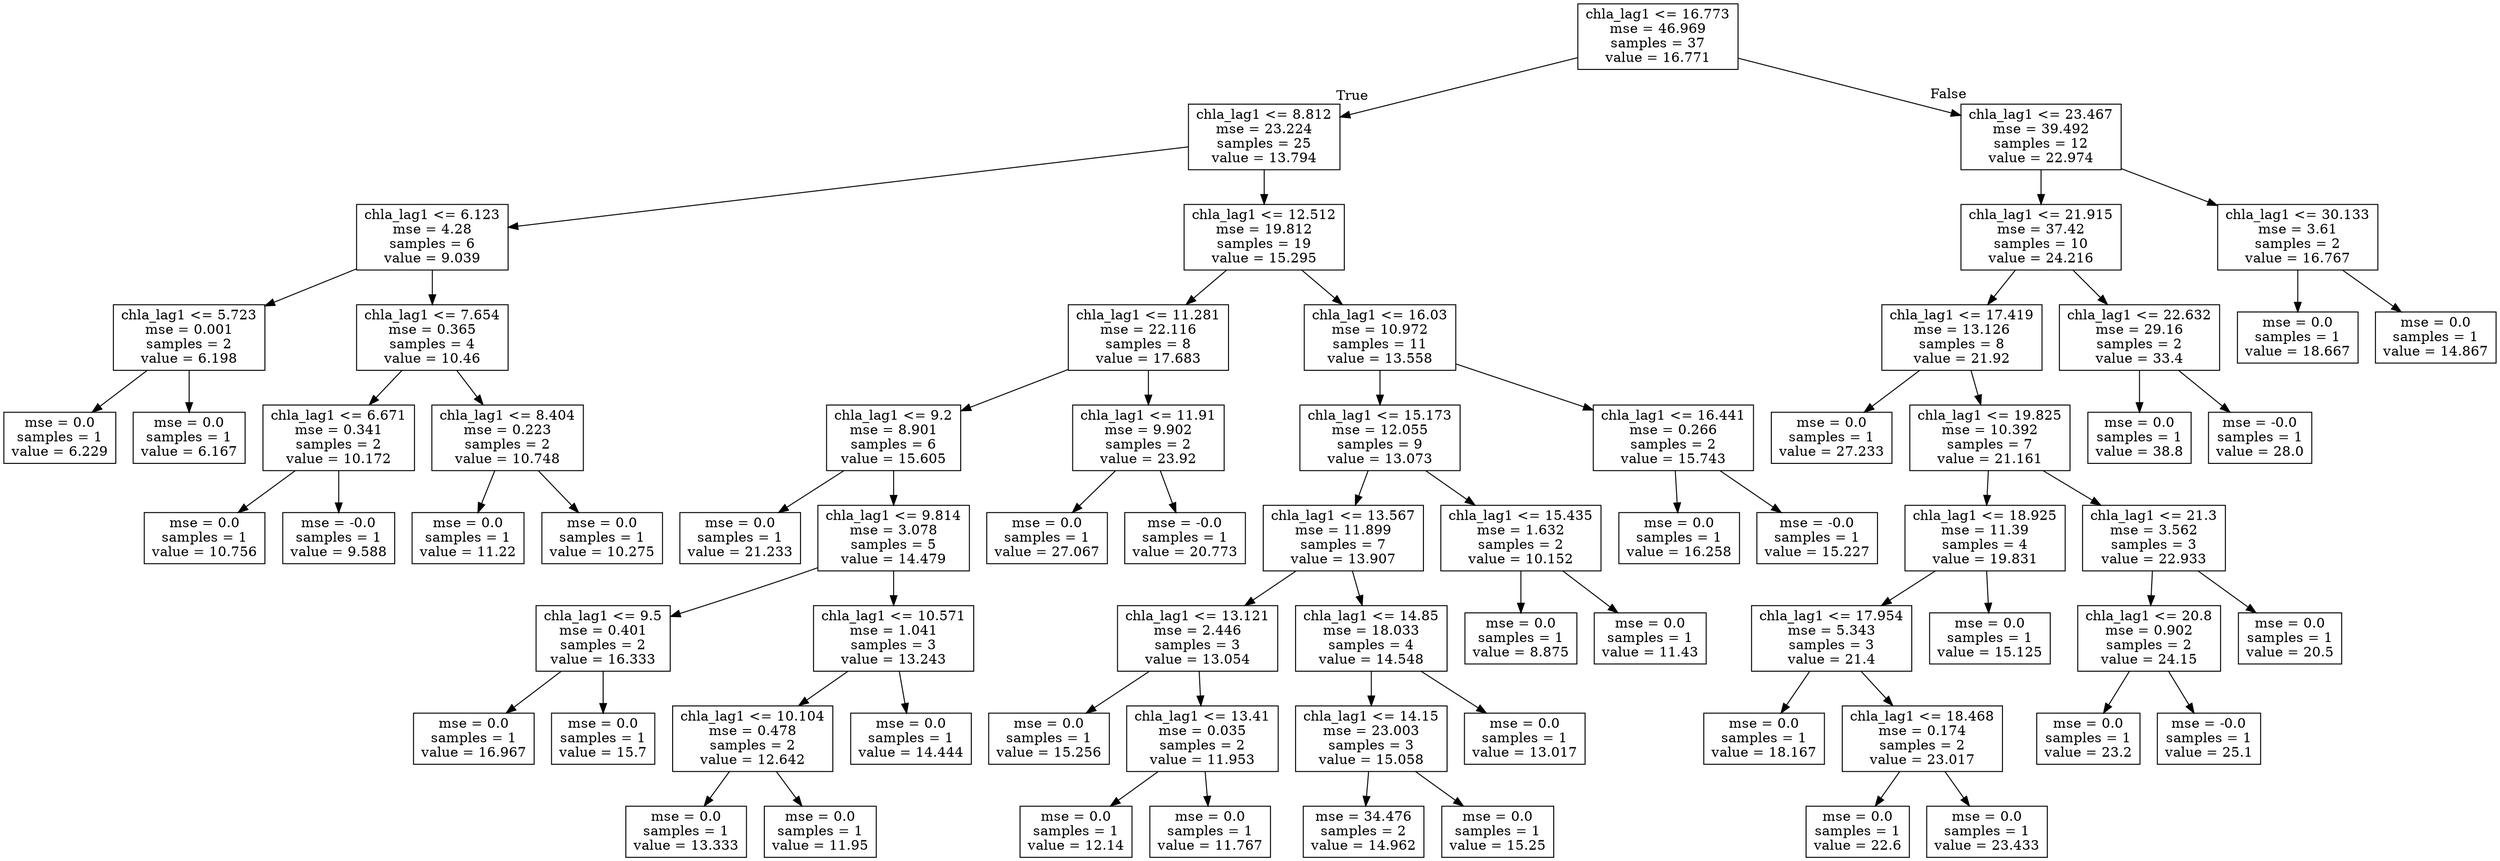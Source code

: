 digraph Tree {
node [shape=box] ;
0 [label="chla_lag1 <= 16.773\nmse = 46.969\nsamples = 37\nvalue = 16.771"] ;
1 [label="chla_lag1 <= 8.812\nmse = 23.224\nsamples = 25\nvalue = 13.794"] ;
0 -> 1 [labeldistance=2.5, labelangle=45, headlabel="True"] ;
2 [label="chla_lag1 <= 6.123\nmse = 4.28\nsamples = 6\nvalue = 9.039"] ;
1 -> 2 ;
3 [label="chla_lag1 <= 5.723\nmse = 0.001\nsamples = 2\nvalue = 6.198"] ;
2 -> 3 ;
4 [label="mse = 0.0\nsamples = 1\nvalue = 6.229"] ;
3 -> 4 ;
5 [label="mse = 0.0\nsamples = 1\nvalue = 6.167"] ;
3 -> 5 ;
6 [label="chla_lag1 <= 7.654\nmse = 0.365\nsamples = 4\nvalue = 10.46"] ;
2 -> 6 ;
7 [label="chla_lag1 <= 6.671\nmse = 0.341\nsamples = 2\nvalue = 10.172"] ;
6 -> 7 ;
8 [label="mse = 0.0\nsamples = 1\nvalue = 10.756"] ;
7 -> 8 ;
9 [label="mse = -0.0\nsamples = 1\nvalue = 9.588"] ;
7 -> 9 ;
10 [label="chla_lag1 <= 8.404\nmse = 0.223\nsamples = 2\nvalue = 10.748"] ;
6 -> 10 ;
11 [label="mse = 0.0\nsamples = 1\nvalue = 11.22"] ;
10 -> 11 ;
12 [label="mse = 0.0\nsamples = 1\nvalue = 10.275"] ;
10 -> 12 ;
13 [label="chla_lag1 <= 12.512\nmse = 19.812\nsamples = 19\nvalue = 15.295"] ;
1 -> 13 ;
14 [label="chla_lag1 <= 11.281\nmse = 22.116\nsamples = 8\nvalue = 17.683"] ;
13 -> 14 ;
15 [label="chla_lag1 <= 9.2\nmse = 8.901\nsamples = 6\nvalue = 15.605"] ;
14 -> 15 ;
16 [label="mse = 0.0\nsamples = 1\nvalue = 21.233"] ;
15 -> 16 ;
17 [label="chla_lag1 <= 9.814\nmse = 3.078\nsamples = 5\nvalue = 14.479"] ;
15 -> 17 ;
18 [label="chla_lag1 <= 9.5\nmse = 0.401\nsamples = 2\nvalue = 16.333"] ;
17 -> 18 ;
19 [label="mse = 0.0\nsamples = 1\nvalue = 16.967"] ;
18 -> 19 ;
20 [label="mse = 0.0\nsamples = 1\nvalue = 15.7"] ;
18 -> 20 ;
21 [label="chla_lag1 <= 10.571\nmse = 1.041\nsamples = 3\nvalue = 13.243"] ;
17 -> 21 ;
22 [label="chla_lag1 <= 10.104\nmse = 0.478\nsamples = 2\nvalue = 12.642"] ;
21 -> 22 ;
23 [label="mse = 0.0\nsamples = 1\nvalue = 13.333"] ;
22 -> 23 ;
24 [label="mse = 0.0\nsamples = 1\nvalue = 11.95"] ;
22 -> 24 ;
25 [label="mse = 0.0\nsamples = 1\nvalue = 14.444"] ;
21 -> 25 ;
26 [label="chla_lag1 <= 11.91\nmse = 9.902\nsamples = 2\nvalue = 23.92"] ;
14 -> 26 ;
27 [label="mse = 0.0\nsamples = 1\nvalue = 27.067"] ;
26 -> 27 ;
28 [label="mse = -0.0\nsamples = 1\nvalue = 20.773"] ;
26 -> 28 ;
29 [label="chla_lag1 <= 16.03\nmse = 10.972\nsamples = 11\nvalue = 13.558"] ;
13 -> 29 ;
30 [label="chla_lag1 <= 15.173\nmse = 12.055\nsamples = 9\nvalue = 13.073"] ;
29 -> 30 ;
31 [label="chla_lag1 <= 13.567\nmse = 11.899\nsamples = 7\nvalue = 13.907"] ;
30 -> 31 ;
32 [label="chla_lag1 <= 13.121\nmse = 2.446\nsamples = 3\nvalue = 13.054"] ;
31 -> 32 ;
33 [label="mse = 0.0\nsamples = 1\nvalue = 15.256"] ;
32 -> 33 ;
34 [label="chla_lag1 <= 13.41\nmse = 0.035\nsamples = 2\nvalue = 11.953"] ;
32 -> 34 ;
35 [label="mse = 0.0\nsamples = 1\nvalue = 12.14"] ;
34 -> 35 ;
36 [label="mse = 0.0\nsamples = 1\nvalue = 11.767"] ;
34 -> 36 ;
37 [label="chla_lag1 <= 14.85\nmse = 18.033\nsamples = 4\nvalue = 14.548"] ;
31 -> 37 ;
38 [label="chla_lag1 <= 14.15\nmse = 23.003\nsamples = 3\nvalue = 15.058"] ;
37 -> 38 ;
39 [label="mse = 34.476\nsamples = 2\nvalue = 14.962"] ;
38 -> 39 ;
40 [label="mse = 0.0\nsamples = 1\nvalue = 15.25"] ;
38 -> 40 ;
41 [label="mse = 0.0\nsamples = 1\nvalue = 13.017"] ;
37 -> 41 ;
42 [label="chla_lag1 <= 15.435\nmse = 1.632\nsamples = 2\nvalue = 10.152"] ;
30 -> 42 ;
43 [label="mse = 0.0\nsamples = 1\nvalue = 8.875"] ;
42 -> 43 ;
44 [label="mse = 0.0\nsamples = 1\nvalue = 11.43"] ;
42 -> 44 ;
45 [label="chla_lag1 <= 16.441\nmse = 0.266\nsamples = 2\nvalue = 15.743"] ;
29 -> 45 ;
46 [label="mse = 0.0\nsamples = 1\nvalue = 16.258"] ;
45 -> 46 ;
47 [label="mse = -0.0\nsamples = 1\nvalue = 15.227"] ;
45 -> 47 ;
48 [label="chla_lag1 <= 23.467\nmse = 39.492\nsamples = 12\nvalue = 22.974"] ;
0 -> 48 [labeldistance=2.5, labelangle=-45, headlabel="False"] ;
49 [label="chla_lag1 <= 21.915\nmse = 37.42\nsamples = 10\nvalue = 24.216"] ;
48 -> 49 ;
50 [label="chla_lag1 <= 17.419\nmse = 13.126\nsamples = 8\nvalue = 21.92"] ;
49 -> 50 ;
51 [label="mse = 0.0\nsamples = 1\nvalue = 27.233"] ;
50 -> 51 ;
52 [label="chla_lag1 <= 19.825\nmse = 10.392\nsamples = 7\nvalue = 21.161"] ;
50 -> 52 ;
53 [label="chla_lag1 <= 18.925\nmse = 11.39\nsamples = 4\nvalue = 19.831"] ;
52 -> 53 ;
54 [label="chla_lag1 <= 17.954\nmse = 5.343\nsamples = 3\nvalue = 21.4"] ;
53 -> 54 ;
55 [label="mse = 0.0\nsamples = 1\nvalue = 18.167"] ;
54 -> 55 ;
56 [label="chla_lag1 <= 18.468\nmse = 0.174\nsamples = 2\nvalue = 23.017"] ;
54 -> 56 ;
57 [label="mse = 0.0\nsamples = 1\nvalue = 22.6"] ;
56 -> 57 ;
58 [label="mse = 0.0\nsamples = 1\nvalue = 23.433"] ;
56 -> 58 ;
59 [label="mse = 0.0\nsamples = 1\nvalue = 15.125"] ;
53 -> 59 ;
60 [label="chla_lag1 <= 21.3\nmse = 3.562\nsamples = 3\nvalue = 22.933"] ;
52 -> 60 ;
61 [label="chla_lag1 <= 20.8\nmse = 0.902\nsamples = 2\nvalue = 24.15"] ;
60 -> 61 ;
62 [label="mse = 0.0\nsamples = 1\nvalue = 23.2"] ;
61 -> 62 ;
63 [label="mse = -0.0\nsamples = 1\nvalue = 25.1"] ;
61 -> 63 ;
64 [label="mse = 0.0\nsamples = 1\nvalue = 20.5"] ;
60 -> 64 ;
65 [label="chla_lag1 <= 22.632\nmse = 29.16\nsamples = 2\nvalue = 33.4"] ;
49 -> 65 ;
66 [label="mse = 0.0\nsamples = 1\nvalue = 38.8"] ;
65 -> 66 ;
67 [label="mse = -0.0\nsamples = 1\nvalue = 28.0"] ;
65 -> 67 ;
68 [label="chla_lag1 <= 30.133\nmse = 3.61\nsamples = 2\nvalue = 16.767"] ;
48 -> 68 ;
69 [label="mse = 0.0\nsamples = 1\nvalue = 18.667"] ;
68 -> 69 ;
70 [label="mse = 0.0\nsamples = 1\nvalue = 14.867"] ;
68 -> 70 ;
}